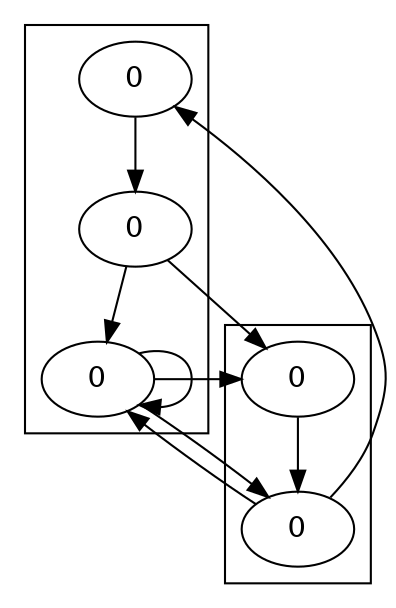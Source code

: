 digraph g {
  subgraph cluster_0 {
    n0[label="0"];
    n1[label="0"];
    n2[label="0"];
  }

  n0 -> n2;
  n1 -> n1;
  n1 -> n3;
  n1 -> n4;
  n2 -> n1;
  n2 -> n3;
  subgraph cluster_1 {
    n3[label="0"];
    n4[label="0"];
  }

  n3 -> n4;
  n4 -> n0;
  n4 -> n1;
}
